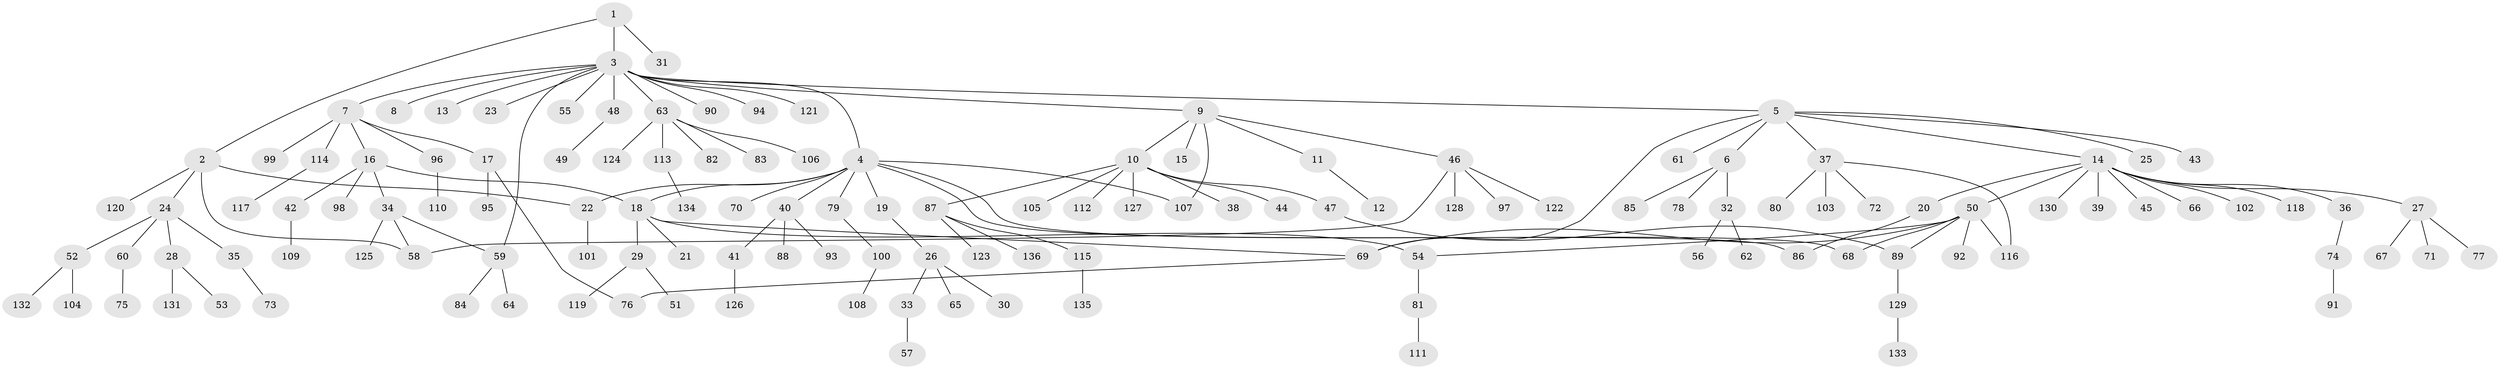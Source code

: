 // Generated by graph-tools (version 1.1) at 2025/11/02/27/25 16:11:14]
// undirected, 136 vertices, 149 edges
graph export_dot {
graph [start="1"]
  node [color=gray90,style=filled];
  1;
  2;
  3;
  4;
  5;
  6;
  7;
  8;
  9;
  10;
  11;
  12;
  13;
  14;
  15;
  16;
  17;
  18;
  19;
  20;
  21;
  22;
  23;
  24;
  25;
  26;
  27;
  28;
  29;
  30;
  31;
  32;
  33;
  34;
  35;
  36;
  37;
  38;
  39;
  40;
  41;
  42;
  43;
  44;
  45;
  46;
  47;
  48;
  49;
  50;
  51;
  52;
  53;
  54;
  55;
  56;
  57;
  58;
  59;
  60;
  61;
  62;
  63;
  64;
  65;
  66;
  67;
  68;
  69;
  70;
  71;
  72;
  73;
  74;
  75;
  76;
  77;
  78;
  79;
  80;
  81;
  82;
  83;
  84;
  85;
  86;
  87;
  88;
  89;
  90;
  91;
  92;
  93;
  94;
  95;
  96;
  97;
  98;
  99;
  100;
  101;
  102;
  103;
  104;
  105;
  106;
  107;
  108;
  109;
  110;
  111;
  112;
  113;
  114;
  115;
  116;
  117;
  118;
  119;
  120;
  121;
  122;
  123;
  124;
  125;
  126;
  127;
  128;
  129;
  130;
  131;
  132;
  133;
  134;
  135;
  136;
  1 -- 2;
  1 -- 3;
  1 -- 31;
  2 -- 22;
  2 -- 24;
  2 -- 58;
  2 -- 120;
  3 -- 4;
  3 -- 5;
  3 -- 7;
  3 -- 8;
  3 -- 9;
  3 -- 13;
  3 -- 23;
  3 -- 48;
  3 -- 55;
  3 -- 59;
  3 -- 63;
  3 -- 90;
  3 -- 94;
  3 -- 121;
  4 -- 18;
  4 -- 19;
  4 -- 22;
  4 -- 40;
  4 -- 68;
  4 -- 70;
  4 -- 79;
  4 -- 86;
  4 -- 107;
  5 -- 6;
  5 -- 14;
  5 -- 25;
  5 -- 37;
  5 -- 43;
  5 -- 61;
  5 -- 69;
  6 -- 32;
  6 -- 78;
  6 -- 85;
  7 -- 16;
  7 -- 17;
  7 -- 96;
  7 -- 99;
  7 -- 114;
  9 -- 10;
  9 -- 11;
  9 -- 15;
  9 -- 46;
  9 -- 107;
  10 -- 38;
  10 -- 44;
  10 -- 47;
  10 -- 87;
  10 -- 105;
  10 -- 112;
  10 -- 127;
  11 -- 12;
  14 -- 20;
  14 -- 27;
  14 -- 36;
  14 -- 39;
  14 -- 45;
  14 -- 50;
  14 -- 66;
  14 -- 102;
  14 -- 118;
  14 -- 130;
  16 -- 18;
  16 -- 34;
  16 -- 42;
  16 -- 98;
  17 -- 76;
  17 -- 95;
  18 -- 21;
  18 -- 29;
  18 -- 54;
  18 -- 69;
  19 -- 26;
  20 -- 86;
  22 -- 101;
  24 -- 28;
  24 -- 35;
  24 -- 52;
  24 -- 60;
  26 -- 30;
  26 -- 33;
  26 -- 65;
  27 -- 67;
  27 -- 71;
  27 -- 77;
  28 -- 53;
  28 -- 131;
  29 -- 51;
  29 -- 119;
  32 -- 56;
  32 -- 62;
  33 -- 57;
  34 -- 58;
  34 -- 59;
  34 -- 125;
  35 -- 73;
  36 -- 74;
  37 -- 72;
  37 -- 80;
  37 -- 103;
  37 -- 116;
  40 -- 41;
  40 -- 88;
  40 -- 93;
  41 -- 126;
  42 -- 109;
  46 -- 58;
  46 -- 97;
  46 -- 122;
  46 -- 128;
  47 -- 89;
  48 -- 49;
  50 -- 54;
  50 -- 68;
  50 -- 69;
  50 -- 89;
  50 -- 92;
  50 -- 116;
  52 -- 104;
  52 -- 132;
  54 -- 81;
  59 -- 64;
  59 -- 84;
  60 -- 75;
  63 -- 82;
  63 -- 83;
  63 -- 106;
  63 -- 113;
  63 -- 124;
  69 -- 76;
  74 -- 91;
  79 -- 100;
  81 -- 111;
  87 -- 115;
  87 -- 123;
  87 -- 136;
  89 -- 129;
  96 -- 110;
  100 -- 108;
  113 -- 134;
  114 -- 117;
  115 -- 135;
  129 -- 133;
}
